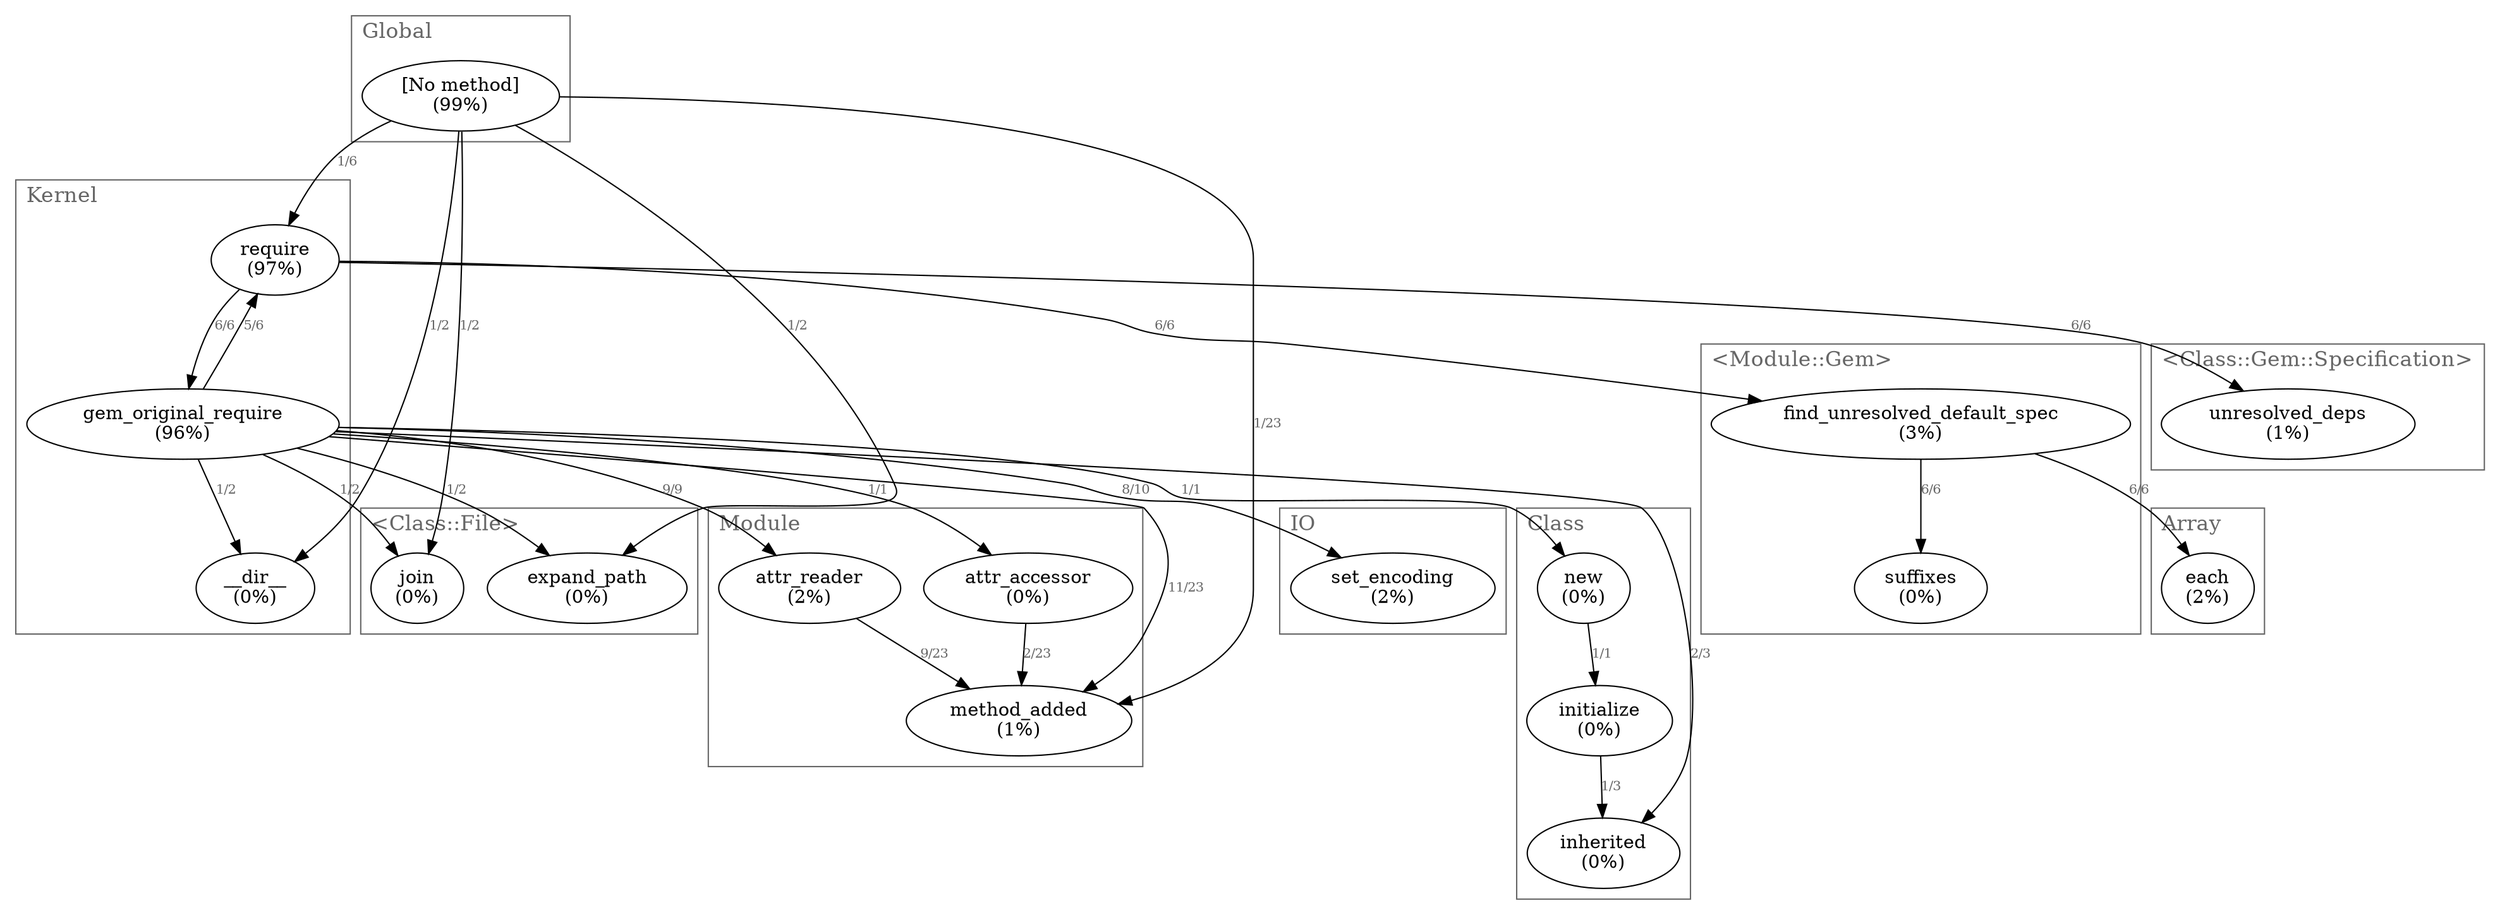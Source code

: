 digraph "Profile" {
labelloc=t;
labeljust=l;
subgraph "Thread 70251039819480" {
70251045372900 [label="[No method]\n(99%)"];
70251045372900 -> 70251045372660 [label="1/6" fontsize=10 fontcolor="#666666"];
70251045372900 -> 70251045372760 [label="1/2" fontsize=10 fontcolor="#666666"];
70251045372900 -> 70251045372880 [label="1/2" fontsize=10 fontcolor="#666666"];
70251045372900 -> 70251045372780 [label="1/2" fontsize=10 fontcolor="#666666"];
70251045372900 -> 70251045372300 [label="1/23" fontsize=10 fontcolor="#666666"];
70251045372660 [label="require\n(97%)"];
70251045372660 -> 70251045372420 [label="6/6" fontsize=10 fontcolor="#666666"];
70251045372660 -> 70251045372640 [label="6/6" fontsize=10 fontcolor="#666666"];
70251045372660 -> 70251045372440 [label="6/6" fontsize=10 fontcolor="#666666"];
70251045372420 [label="gem_original_require\n(96%)"];
70251045372420 -> 70251045372320 [label="9/9" fontsize=10 fontcolor="#666666"];
70251045372420 -> 70251045373000 [label="8/10" fontsize=10 fontcolor="#666666"];
70251045372420 -> 70251045372280 [label="1/1" fontsize=10 fontcolor="#666666"];
70251045372420 -> 70251045372260 [label="1/1" fontsize=10 fontcolor="#666666"];
70251045372420 -> 70251045372780 [label="1/2" fontsize=10 fontcolor="#666666"];
70251045372420 -> 70251045372760 [label="1/2" fontsize=10 fontcolor="#666666"];
70251045372420 -> 70251045372340 [label="2/3" fontsize=10 fontcolor="#666666"];
70251045372420 -> 70251045372880 [label="1/2" fontsize=10 fontcolor="#666666"];
70251045372420 -> 70251045372300 [label="11/23" fontsize=10 fontcolor="#666666"];
70251045372420 -> 70251045372660 [label="5/6" fontsize=10 fontcolor="#666666"];
70251045372640 [label="find_unresolved_default_spec\n(3%)"];
70251045372640 -> 70251045372520 [label="6/6" fontsize=10 fontcolor="#666666"];
70251045372640 -> 70251045372540 [label="6/6" fontsize=10 fontcolor="#666666"];
70251045373000 [label="set_encoding\n(2%)"];
70251045372520 [label="each\n(2%)"];
70251045372320 [label="attr_reader\n(2%)"];
70251045372320 -> 70251045372300 [label="9/23" fontsize=10 fontcolor="#666666"];
70251045372300 [label="method_added\n(1%)"];
70251045372440 [label="unresolved_deps\n(1%)"];
70251045372760 [label="expand_path\n(0%)"];
70251045372780 [label="join\n(0%)"];
70251045372280 [label="attr_accessor\n(0%)"];
70251045372280 -> 70251045372300 [label="2/23" fontsize=10 fontcolor="#666666"];
70251045372540 [label="suffixes\n(0%)"];
70251045372880 [label="__dir__\n(0%)"];
70251045372260 [label="new\n(0%)"];
70251045372260 -> 70251045372240 [label="1/1" fontsize=10 fontcolor="#666666"];
70251045372240 [label="initialize\n(0%)"];
70251045372240 -> 70251045372340 [label="1/3" fontsize=10 fontcolor="#666666"];
70251045372340 [label="inherited\n(0%)"];
}
subgraph cluster_70251045325780 {
label = "IO";
fontcolor = "#666666";
fontsize = 16;
color = "#666666";
70251045373000;
}
subgraph cluster_70251045325680 {
label = "Global";
fontcolor = "#666666";
fontsize = 16;
color = "#666666";
70251045372900;
}
subgraph cluster_70251045325560 {
label = "Kernel";
fontcolor = "#666666";
fontsize = 16;
color = "#666666";
70251045372880;
70251045372660;
70251045372420;
}
subgraph cluster_70251045325380 {
label = "<Class::File>";
fontcolor = "#666666";
fontsize = 16;
color = "#666666";
70251045372780;
70251045372760;
}
subgraph cluster_70251045324960 {
label = "<Module::Gem>";
fontcolor = "#666666";
fontsize = 16;
color = "#666666";
70251045372640;
70251045372540;
}
subgraph cluster_70251045324700 {
label = "Array";
fontcolor = "#666666";
fontsize = 16;
color = "#666666";
70251045372520;
}
subgraph cluster_70251045324560 {
label = "<Class::Gem::Specification>";
fontcolor = "#666666";
fontsize = 16;
color = "#666666";
70251045372440;
}
subgraph cluster_70251045324320 {
label = "Class";
fontcolor = "#666666";
fontsize = 16;
color = "#666666";
70251045372340;
70251045372260;
70251045372240;
}
subgraph cluster_70251045324180 {
label = "Module";
fontcolor = "#666666";
fontsize = 16;
color = "#666666";
70251045372320;
70251045372300;
70251045372280;
}
}
